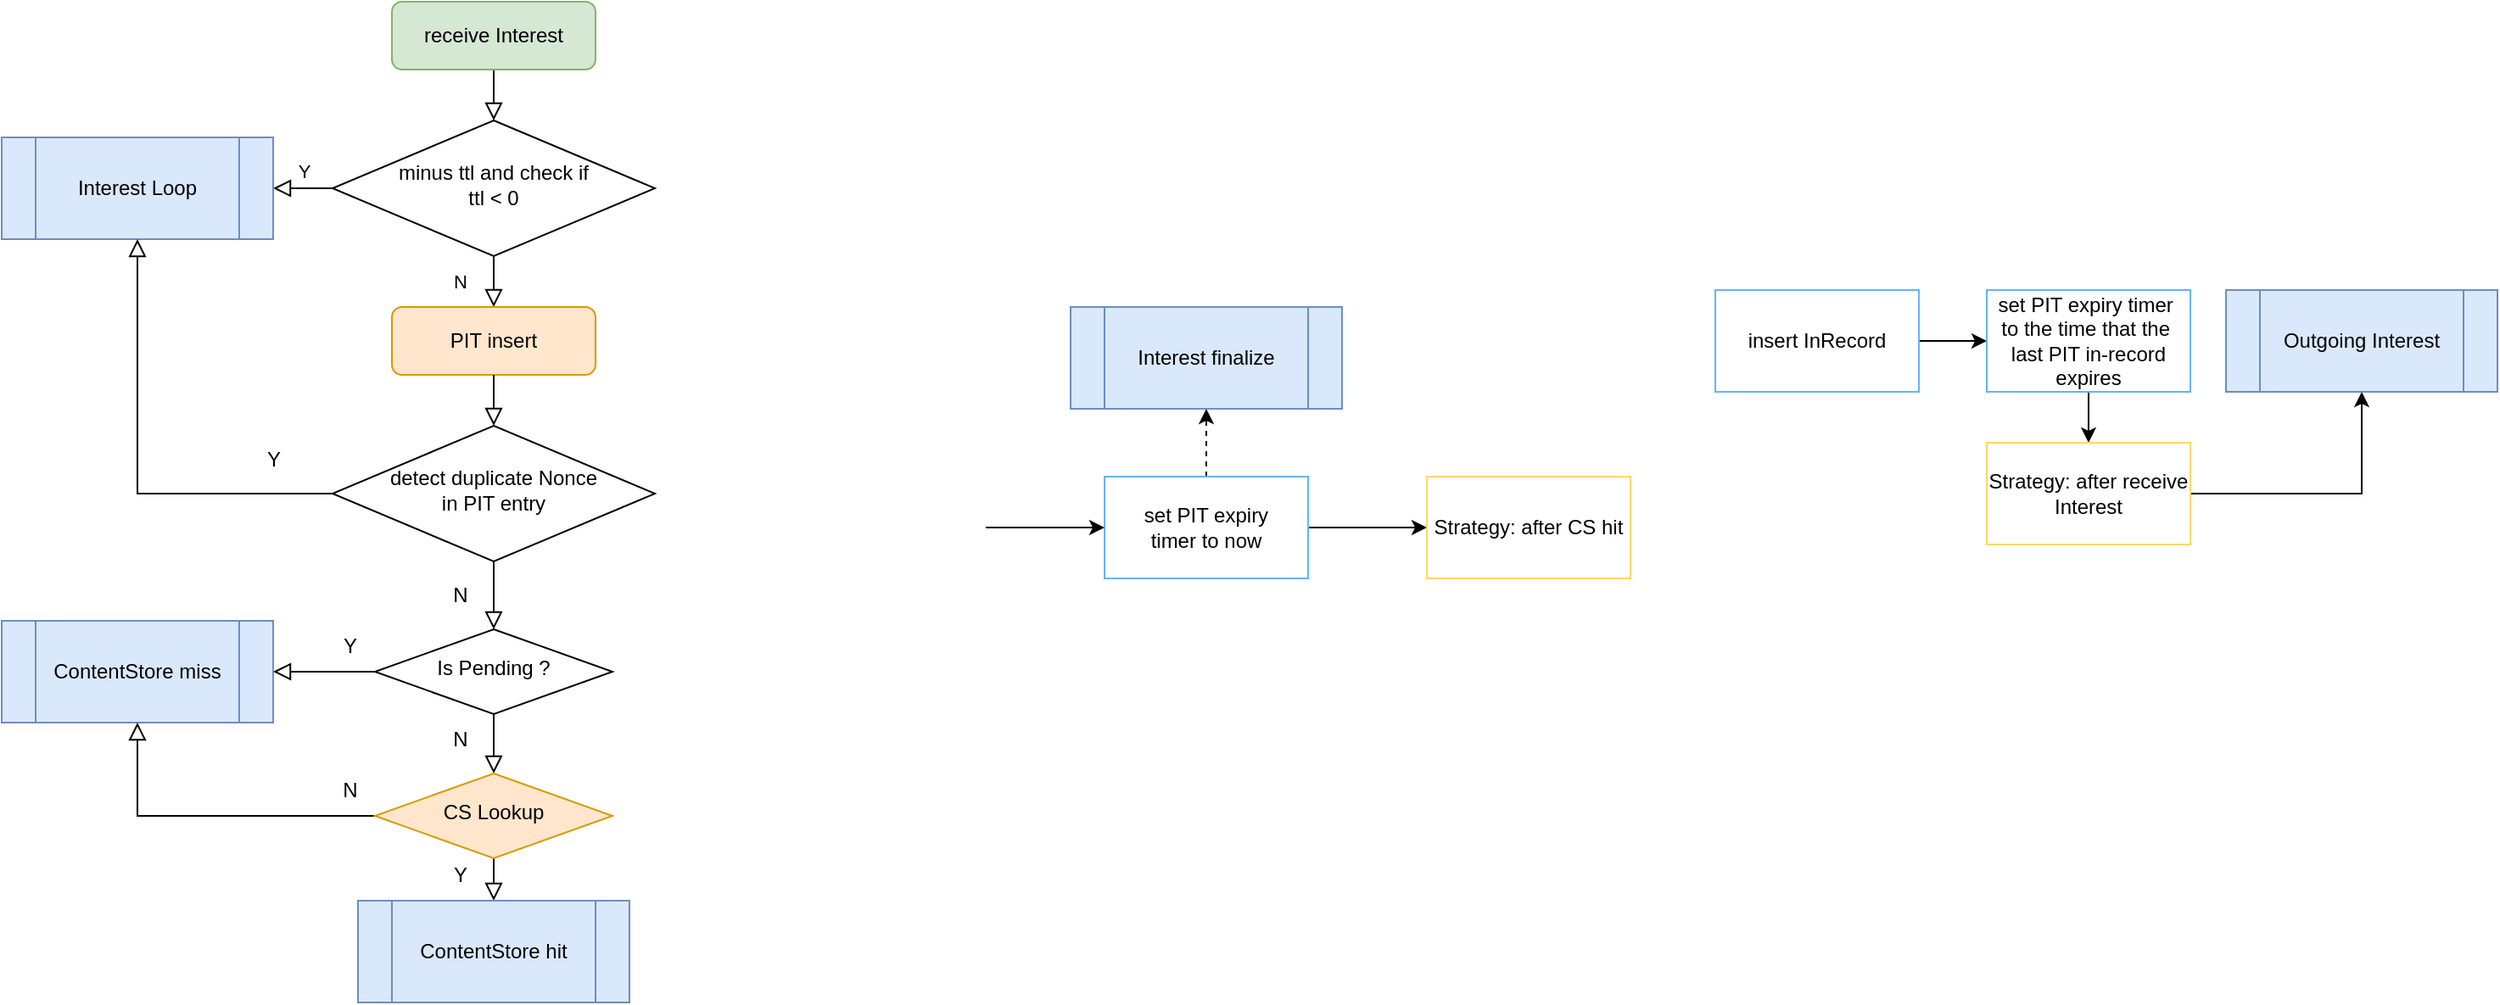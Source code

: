 <mxfile version="14.1.8" type="device"><diagram id="C5RBs43oDa-KdzZeNtuy" name="Page-1"><mxGraphModel dx="1773" dy="725" grid="1" gridSize="10" guides="1" tooltips="1" connect="1" arrows="1" fold="1" page="1" pageScale="1" pageWidth="827" pageHeight="1169" math="0" shadow="0"><root><mxCell id="WIyWlLk6GJQsqaUBKTNV-0"/><mxCell id="WIyWlLk6GJQsqaUBKTNV-1" parent="WIyWlLk6GJQsqaUBKTNV-0"/><mxCell id="WIyWlLk6GJQsqaUBKTNV-2" value="" style="rounded=0;html=1;jettySize=auto;orthogonalLoop=1;fontSize=11;endArrow=block;endFill=0;endSize=8;strokeWidth=1;shadow=0;labelBackgroundColor=none;edgeStyle=orthogonalEdgeStyle;" parent="WIyWlLk6GJQsqaUBKTNV-1" source="WIyWlLk6GJQsqaUBKTNV-3" target="WIyWlLk6GJQsqaUBKTNV-6" edge="1"><mxGeometry relative="1" as="geometry"/></mxCell><mxCell id="WIyWlLk6GJQsqaUBKTNV-3" value="receive Interest" style="rounded=1;whiteSpace=wrap;html=1;fontSize=12;glass=0;strokeWidth=1;shadow=0;fillColor=#d5e8d4;strokeColor=#82b366;" parent="WIyWlLk6GJQsqaUBKTNV-1" vertex="1"><mxGeometry x="160" y="80" width="120" height="40" as="geometry"/></mxCell><mxCell id="WIyWlLk6GJQsqaUBKTNV-4" value="N" style="rounded=0;html=1;jettySize=auto;orthogonalLoop=1;fontSize=11;endArrow=block;endFill=0;endSize=8;strokeWidth=1;shadow=0;labelBackgroundColor=none;edgeStyle=orthogonalEdgeStyle;entryX=0.5;entryY=0;entryDx=0;entryDy=0;" parent="WIyWlLk6GJQsqaUBKTNV-1" source="WIyWlLk6GJQsqaUBKTNV-6" target="0tkEJbIvrTC7xEssZgtN-0" edge="1"><mxGeometry y="20" relative="1" as="geometry"><mxPoint as="offset"/></mxGeometry></mxCell><mxCell id="WIyWlLk6GJQsqaUBKTNV-5" value="Y" style="edgeStyle=orthogonalEdgeStyle;rounded=0;html=1;jettySize=auto;orthogonalLoop=1;fontSize=11;endArrow=block;endFill=0;endSize=8;strokeWidth=1;shadow=0;labelBackgroundColor=none;entryX=1;entryY=0.5;entryDx=0;entryDy=0;" parent="WIyWlLk6GJQsqaUBKTNV-1" source="WIyWlLk6GJQsqaUBKTNV-6" target="0tkEJbIvrTC7xEssZgtN-4" edge="1"><mxGeometry y="10" relative="1" as="geometry"><mxPoint as="offset"/></mxGeometry></mxCell><mxCell id="WIyWlLk6GJQsqaUBKTNV-6" value="minus ttl and check if&lt;br&gt;ttl &amp;lt; 0" style="rhombus;whiteSpace=wrap;html=1;shadow=0;fontFamily=Helvetica;fontSize=12;align=center;strokeWidth=1;spacing=6;spacingTop=-4;" parent="WIyWlLk6GJQsqaUBKTNV-1" vertex="1"><mxGeometry x="125" y="150" width="190" height="80" as="geometry"/></mxCell><mxCell id="0tkEJbIvrTC7xEssZgtN-0" value="PIT insert" style="rounded=1;whiteSpace=wrap;html=1;fontSize=12;glass=0;strokeWidth=1;shadow=0;fillColor=#ffe6cc;strokeColor=#d79b00;" parent="WIyWlLk6GJQsqaUBKTNV-1" vertex="1"><mxGeometry x="160" y="260" width="120" height="40" as="geometry"/></mxCell><mxCell id="0tkEJbIvrTC7xEssZgtN-1" value="" style="group" parent="WIyWlLk6GJQsqaUBKTNV-1" vertex="1" connectable="0"><mxGeometry x="-70" y="160" width="160" height="60" as="geometry"/></mxCell><mxCell id="0tkEJbIvrTC7xEssZgtN-2" value="Interest Loop" style="rounded=0;whiteSpace=wrap;html=1;fillColor=#dae8fc;strokeColor=#6c8ebf;" parent="0tkEJbIvrTC7xEssZgtN-1" vertex="1"><mxGeometry x="20" width="120" height="60" as="geometry"/></mxCell><mxCell id="0tkEJbIvrTC7xEssZgtN-3" value="" style="rounded=0;whiteSpace=wrap;html=1;fillColor=#dae8fc;strokeColor=#6c8ebf;" parent="0tkEJbIvrTC7xEssZgtN-1" vertex="1"><mxGeometry width="20" height="60" as="geometry"/></mxCell><mxCell id="0tkEJbIvrTC7xEssZgtN-4" value="" style="rounded=0;whiteSpace=wrap;html=1;fillColor=#dae8fc;strokeColor=#6c8ebf;" parent="0tkEJbIvrTC7xEssZgtN-1" vertex="1"><mxGeometry x="140" width="20" height="60" as="geometry"/></mxCell><mxCell id="0tkEJbIvrTC7xEssZgtN-8" value="" style="rounded=0;html=1;jettySize=auto;orthogonalLoop=1;fontSize=11;endArrow=block;endFill=0;endSize=8;strokeWidth=1;shadow=0;labelBackgroundColor=none;edgeStyle=orthogonalEdgeStyle;exitX=0.5;exitY=1;exitDx=0;exitDy=0;" parent="WIyWlLk6GJQsqaUBKTNV-1" source="0tkEJbIvrTC7xEssZgtN-0" target="0tkEJbIvrTC7xEssZgtN-9" edge="1"><mxGeometry relative="1" as="geometry"><mxPoint x="220" y="320" as="sourcePoint"/></mxGeometry></mxCell><mxCell id="0tkEJbIvrTC7xEssZgtN-10" style="edgeStyle=orthogonalEdgeStyle;rounded=0;orthogonalLoop=1;jettySize=auto;html=1;exitX=0;exitY=0.5;exitDx=0;exitDy=0;shadow=0;strokeWidth=1;labelBackgroundColor=none;endFill=0;endArrow=block;endSize=8;" parent="WIyWlLk6GJQsqaUBKTNV-1" source="0tkEJbIvrTC7xEssZgtN-9" target="0tkEJbIvrTC7xEssZgtN-2" edge="1"><mxGeometry relative="1" as="geometry"/></mxCell><mxCell id="0tkEJbIvrTC7xEssZgtN-9" value="detect duplicate Nonce&lt;br&gt;in PIT entry" style="rhombus;whiteSpace=wrap;html=1;shadow=0;fontFamily=Helvetica;fontSize=12;align=center;strokeWidth=1;spacing=6;spacingTop=-4;" parent="WIyWlLk6GJQsqaUBKTNV-1" vertex="1"><mxGeometry x="125" y="330" width="190" height="80" as="geometry"/></mxCell><mxCell id="0tkEJbIvrTC7xEssZgtN-15" value="Y" style="text;html=1;align=center;verticalAlign=middle;resizable=0;points=[];autosize=1;" parent="WIyWlLk6GJQsqaUBKTNV-1" vertex="1"><mxGeometry x="80" y="340" width="20" height="20" as="geometry"/></mxCell><mxCell id="0tkEJbIvrTC7xEssZgtN-23" style="edgeStyle=orthogonalEdgeStyle;rounded=0;orthogonalLoop=1;jettySize=auto;html=1;exitX=0;exitY=0.5;exitDx=0;exitDy=0;entryX=1;entryY=0.5;entryDx=0;entryDy=0;shadow=0;strokeWidth=1;labelBackgroundColor=none;endFill=0;endArrow=block;endSize=8;" parent="WIyWlLk6GJQsqaUBKTNV-1" source="0tkEJbIvrTC7xEssZgtN-16" target="0tkEJbIvrTC7xEssZgtN-22" edge="1"><mxGeometry relative="1" as="geometry"/></mxCell><mxCell id="0tkEJbIvrTC7xEssZgtN-26" style="edgeStyle=orthogonalEdgeStyle;rounded=0;orthogonalLoop=1;jettySize=auto;html=1;exitX=0.5;exitY=1;exitDx=0;exitDy=0;entryX=0.5;entryY=0;entryDx=0;entryDy=0;shadow=0;strokeWidth=1;labelBackgroundColor=none;endFill=0;endArrow=block;endSize=8;" parent="WIyWlLk6GJQsqaUBKTNV-1" source="0tkEJbIvrTC7xEssZgtN-16" target="0tkEJbIvrTC7xEssZgtN-25" edge="1"><mxGeometry relative="1" as="geometry"/></mxCell><mxCell id="0tkEJbIvrTC7xEssZgtN-16" value="Is Pending ?" style="rhombus;whiteSpace=wrap;html=1;shadow=0;fontFamily=Helvetica;fontSize=12;align=center;strokeWidth=1;spacing=6;spacingTop=-4;" parent="WIyWlLk6GJQsqaUBKTNV-1" vertex="1"><mxGeometry x="150" y="450" width="140" height="50" as="geometry"/></mxCell><mxCell id="0tkEJbIvrTC7xEssZgtN-17" value="" style="rounded=0;html=1;jettySize=auto;orthogonalLoop=1;fontSize=11;endArrow=block;endFill=0;endSize=8;strokeWidth=1;shadow=0;labelBackgroundColor=none;edgeStyle=orthogonalEdgeStyle;exitX=0.5;exitY=1;exitDx=0;exitDy=0;" parent="WIyWlLk6GJQsqaUBKTNV-1" source="0tkEJbIvrTC7xEssZgtN-9" target="0tkEJbIvrTC7xEssZgtN-16" edge="1"><mxGeometry relative="1" as="geometry"><mxPoint x="230" y="310" as="sourcePoint"/><mxPoint x="230" y="340" as="targetPoint"/></mxGeometry></mxCell><mxCell id="0tkEJbIvrTC7xEssZgtN-18" value="N" style="text;html=1;align=center;verticalAlign=middle;resizable=0;points=[];autosize=1;" parent="WIyWlLk6GJQsqaUBKTNV-1" vertex="1"><mxGeometry x="190" y="420" width="20" height="20" as="geometry"/></mxCell><mxCell id="0tkEJbIvrTC7xEssZgtN-19" value="" style="group" parent="WIyWlLk6GJQsqaUBKTNV-1" vertex="1" connectable="0"><mxGeometry x="-70" y="445" width="160" height="60" as="geometry"/></mxCell><mxCell id="0tkEJbIvrTC7xEssZgtN-20" value="ContentStore miss" style="rounded=0;whiteSpace=wrap;html=1;fillColor=#dae8fc;strokeColor=#6c8ebf;" parent="0tkEJbIvrTC7xEssZgtN-19" vertex="1"><mxGeometry x="20" width="120" height="60" as="geometry"/></mxCell><mxCell id="0tkEJbIvrTC7xEssZgtN-21" value="" style="rounded=0;whiteSpace=wrap;html=1;fillColor=#dae8fc;strokeColor=#6c8ebf;" parent="0tkEJbIvrTC7xEssZgtN-19" vertex="1"><mxGeometry width="20" height="60" as="geometry"/></mxCell><mxCell id="0tkEJbIvrTC7xEssZgtN-22" value="" style="rounded=0;whiteSpace=wrap;html=1;fillColor=#dae8fc;strokeColor=#6c8ebf;" parent="0tkEJbIvrTC7xEssZgtN-19" vertex="1"><mxGeometry x="140" width="20" height="60" as="geometry"/></mxCell><mxCell id="0tkEJbIvrTC7xEssZgtN-24" value="Y" style="text;html=1;align=center;verticalAlign=middle;resizable=0;points=[];autosize=1;" parent="WIyWlLk6GJQsqaUBKTNV-1" vertex="1"><mxGeometry x="125" y="450" width="20" height="20" as="geometry"/></mxCell><mxCell id="0tkEJbIvrTC7xEssZgtN-27" style="edgeStyle=orthogonalEdgeStyle;rounded=0;orthogonalLoop=1;jettySize=auto;html=1;exitX=0;exitY=0.5;exitDx=0;exitDy=0;entryX=0.5;entryY=1;entryDx=0;entryDy=0;shadow=0;strokeWidth=1;labelBackgroundColor=none;endFill=0;endArrow=block;endSize=8;" parent="WIyWlLk6GJQsqaUBKTNV-1" source="0tkEJbIvrTC7xEssZgtN-25" target="0tkEJbIvrTC7xEssZgtN-20" edge="1"><mxGeometry relative="1" as="geometry"/></mxCell><mxCell id="0tkEJbIvrTC7xEssZgtN-33" style="edgeStyle=orthogonalEdgeStyle;rounded=0;orthogonalLoop=1;jettySize=auto;html=1;exitX=0.5;exitY=1;exitDx=0;exitDy=0;entryX=0.5;entryY=0;entryDx=0;entryDy=0;shadow=0;strokeWidth=1;labelBackgroundColor=none;endFill=0;endArrow=block;endSize=8;" parent="WIyWlLk6GJQsqaUBKTNV-1" source="0tkEJbIvrTC7xEssZgtN-25" target="0tkEJbIvrTC7xEssZgtN-30" edge="1"><mxGeometry relative="1" as="geometry"/></mxCell><mxCell id="0tkEJbIvrTC7xEssZgtN-25" value="CS Lookup" style="rhombus;whiteSpace=wrap;html=1;shadow=0;fontFamily=Helvetica;fontSize=12;align=center;strokeWidth=1;spacing=6;spacingTop=-4;fillColor=#ffe6cc;strokeColor=#d79b00;" parent="WIyWlLk6GJQsqaUBKTNV-1" vertex="1"><mxGeometry x="150" y="535" width="140" height="50" as="geometry"/></mxCell><mxCell id="0tkEJbIvrTC7xEssZgtN-28" value="N" style="text;html=1;align=center;verticalAlign=middle;resizable=0;points=[];autosize=1;" parent="WIyWlLk6GJQsqaUBKTNV-1" vertex="1"><mxGeometry x="125" y="535" width="20" height="20" as="geometry"/></mxCell><mxCell id="0tkEJbIvrTC7xEssZgtN-29" value="" style="group" parent="WIyWlLk6GJQsqaUBKTNV-1" vertex="1" connectable="0"><mxGeometry x="140" y="610" width="160" height="60" as="geometry"/></mxCell><mxCell id="0tkEJbIvrTC7xEssZgtN-30" value="ContentStore hit" style="rounded=0;whiteSpace=wrap;html=1;fillColor=#dae8fc;strokeColor=#6c8ebf;" parent="0tkEJbIvrTC7xEssZgtN-29" vertex="1"><mxGeometry x="20" width="120" height="60" as="geometry"/></mxCell><mxCell id="0tkEJbIvrTC7xEssZgtN-31" value="" style="rounded=0;whiteSpace=wrap;html=1;fillColor=#dae8fc;strokeColor=#6c8ebf;" parent="0tkEJbIvrTC7xEssZgtN-29" vertex="1"><mxGeometry width="20" height="60" as="geometry"/></mxCell><mxCell id="0tkEJbIvrTC7xEssZgtN-32" value="" style="rounded=0;whiteSpace=wrap;html=1;fillColor=#dae8fc;strokeColor=#6c8ebf;" parent="0tkEJbIvrTC7xEssZgtN-29" vertex="1"><mxGeometry x="140" width="20" height="60" as="geometry"/></mxCell><mxCell id="0tkEJbIvrTC7xEssZgtN-34" value="N" style="text;html=1;align=center;verticalAlign=middle;resizable=0;points=[];autosize=1;" parent="WIyWlLk6GJQsqaUBKTNV-1" vertex="1"><mxGeometry x="190" y="505" width="20" height="20" as="geometry"/></mxCell><mxCell id="0tkEJbIvrTC7xEssZgtN-35" value="Y" style="text;html=1;align=center;verticalAlign=middle;resizable=0;points=[];autosize=1;" parent="WIyWlLk6GJQsqaUBKTNV-1" vertex="1"><mxGeometry x="190" y="585" width="20" height="20" as="geometry"/></mxCell><mxCell id="0tkEJbIvrTC7xEssZgtN-41" style="edgeStyle=orthogonalEdgeStyle;rounded=0;orthogonalLoop=1;jettySize=auto;html=1;exitX=0.5;exitY=0;exitDx=0;exitDy=0;entryX=0.5;entryY=1;entryDx=0;entryDy=0;dashed=1;" parent="WIyWlLk6GJQsqaUBKTNV-1" source="0tkEJbIvrTC7xEssZgtN-36" target="0tkEJbIvrTC7xEssZgtN-38" edge="1"><mxGeometry relative="1" as="geometry"/></mxCell><mxCell id="0tkEJbIvrTC7xEssZgtN-43" style="edgeStyle=orthogonalEdgeStyle;rounded=0;orthogonalLoop=1;jettySize=auto;html=1;exitX=1;exitY=0.5;exitDx=0;exitDy=0;entryX=0;entryY=0.5;entryDx=0;entryDy=0;" parent="WIyWlLk6GJQsqaUBKTNV-1" source="0tkEJbIvrTC7xEssZgtN-36" target="0tkEJbIvrTC7xEssZgtN-42" edge="1"><mxGeometry relative="1" as="geometry"/></mxCell><mxCell id="0tkEJbIvrTC7xEssZgtN-36" value="set PIT expiry&lt;br&gt;timer to now" style="rounded=0;whiteSpace=wrap;html=1;strokeColor=#66B2FF;" parent="WIyWlLk6GJQsqaUBKTNV-1" vertex="1"><mxGeometry x="580" y="360" width="120" height="60" as="geometry"/></mxCell><mxCell id="0tkEJbIvrTC7xEssZgtN-37" value="" style="group;strokeColor=#66B2FF;" parent="WIyWlLk6GJQsqaUBKTNV-1" vertex="1" connectable="0"><mxGeometry x="560" y="260" width="160" height="60" as="geometry"/></mxCell><mxCell id="0tkEJbIvrTC7xEssZgtN-38" value="Interest finalize" style="rounded=0;whiteSpace=wrap;html=1;fillColor=#dae8fc;strokeColor=#6c8ebf;" parent="0tkEJbIvrTC7xEssZgtN-37" vertex="1"><mxGeometry x="20" width="120" height="60" as="geometry"/></mxCell><mxCell id="0tkEJbIvrTC7xEssZgtN-39" value="" style="rounded=0;whiteSpace=wrap;html=1;fillColor=#dae8fc;strokeColor=#6c8ebf;" parent="0tkEJbIvrTC7xEssZgtN-37" vertex="1"><mxGeometry width="20" height="60" as="geometry"/></mxCell><mxCell id="0tkEJbIvrTC7xEssZgtN-40" value="" style="rounded=0;whiteSpace=wrap;html=1;fillColor=#dae8fc;strokeColor=#6c8ebf;" parent="0tkEJbIvrTC7xEssZgtN-37" vertex="1"><mxGeometry x="140" width="20" height="60" as="geometry"/></mxCell><mxCell id="0tkEJbIvrTC7xEssZgtN-42" value="Strategy: after CS hit" style="rounded=0;whiteSpace=wrap;html=1;strokeColor=#FFD966;" parent="WIyWlLk6GJQsqaUBKTNV-1" vertex="1"><mxGeometry x="770" y="360" width="120" height="60" as="geometry"/></mxCell><mxCell id="0tkEJbIvrTC7xEssZgtN-44" value="" style="endArrow=classic;html=1;entryX=0;entryY=0.5;entryDx=0;entryDy=0;" parent="WIyWlLk6GJQsqaUBKTNV-1" target="0tkEJbIvrTC7xEssZgtN-36" edge="1"><mxGeometry width="50" height="50" relative="1" as="geometry"><mxPoint x="510" y="390" as="sourcePoint"/><mxPoint x="550" y="380" as="targetPoint"/></mxGeometry></mxCell><mxCell id="0tkEJbIvrTC7xEssZgtN-49" style="edgeStyle=orthogonalEdgeStyle;rounded=0;orthogonalLoop=1;jettySize=auto;html=1;exitX=1;exitY=0.5;exitDx=0;exitDy=0;entryX=0;entryY=0.5;entryDx=0;entryDy=0;" parent="WIyWlLk6GJQsqaUBKTNV-1" source="0tkEJbIvrTC7xEssZgtN-46" target="0tkEJbIvrTC7xEssZgtN-48" edge="1"><mxGeometry relative="1" as="geometry"/></mxCell><mxCell id="0tkEJbIvrTC7xEssZgtN-46" value="insert InRecord" style="rounded=0;whiteSpace=wrap;html=1;strokeColor=#66B2FF;" parent="WIyWlLk6GJQsqaUBKTNV-1" vertex="1"><mxGeometry x="940" y="250" width="120" height="60" as="geometry"/></mxCell><mxCell id="0tkEJbIvrTC7xEssZgtN-51" style="edgeStyle=orthogonalEdgeStyle;rounded=0;orthogonalLoop=1;jettySize=auto;html=1;exitX=0.5;exitY=1;exitDx=0;exitDy=0;entryX=0.5;entryY=0;entryDx=0;entryDy=0;" parent="WIyWlLk6GJQsqaUBKTNV-1" source="0tkEJbIvrTC7xEssZgtN-48" target="0tkEJbIvrTC7xEssZgtN-50" edge="1"><mxGeometry relative="1" as="geometry"/></mxCell><mxCell id="0tkEJbIvrTC7xEssZgtN-48" value="set PIT expiry timer&amp;nbsp;&lt;br&gt;to the time that the&amp;nbsp;&lt;br&gt;last PIT in-record expires" style="rounded=0;whiteSpace=wrap;html=1;strokeColor=#66B2FF;" parent="WIyWlLk6GJQsqaUBKTNV-1" vertex="1"><mxGeometry x="1100" y="250" width="120" height="60" as="geometry"/></mxCell><mxCell id="0tkEJbIvrTC7xEssZgtN-57" style="edgeStyle=orthogonalEdgeStyle;rounded=0;orthogonalLoop=1;jettySize=auto;html=1;exitX=1;exitY=0.5;exitDx=0;exitDy=0;entryX=0.5;entryY=1;entryDx=0;entryDy=0;" parent="WIyWlLk6GJQsqaUBKTNV-1" source="0tkEJbIvrTC7xEssZgtN-50" target="0tkEJbIvrTC7xEssZgtN-53" edge="1"><mxGeometry relative="1" as="geometry"/></mxCell><mxCell id="0tkEJbIvrTC7xEssZgtN-50" value="Strategy: after receive Interest" style="rounded=0;whiteSpace=wrap;html=1;strokeColor=#FFD966;" parent="WIyWlLk6GJQsqaUBKTNV-1" vertex="1"><mxGeometry x="1100" y="340" width="120" height="60" as="geometry"/></mxCell><mxCell id="0tkEJbIvrTC7xEssZgtN-52" value="" style="group;strokeColor=#66B2FF;" parent="WIyWlLk6GJQsqaUBKTNV-1" vertex="1" connectable="0"><mxGeometry x="1241" y="250" width="160" height="60" as="geometry"/></mxCell><mxCell id="0tkEJbIvrTC7xEssZgtN-53" value="Outgoing Interest" style="rounded=0;whiteSpace=wrap;html=1;fillColor=#dae8fc;strokeColor=#6c8ebf;" parent="0tkEJbIvrTC7xEssZgtN-52" vertex="1"><mxGeometry x="20" width="120" height="60" as="geometry"/></mxCell><mxCell id="0tkEJbIvrTC7xEssZgtN-54" value="" style="rounded=0;whiteSpace=wrap;html=1;fillColor=#dae8fc;strokeColor=#6c8ebf;" parent="0tkEJbIvrTC7xEssZgtN-52" vertex="1"><mxGeometry width="20" height="60" as="geometry"/></mxCell><mxCell id="0tkEJbIvrTC7xEssZgtN-55" value="" style="rounded=0;whiteSpace=wrap;html=1;fillColor=#dae8fc;strokeColor=#6c8ebf;" parent="0tkEJbIvrTC7xEssZgtN-52" vertex="1"><mxGeometry x="140" width="20" height="60" as="geometry"/></mxCell></root></mxGraphModel></diagram></mxfile>